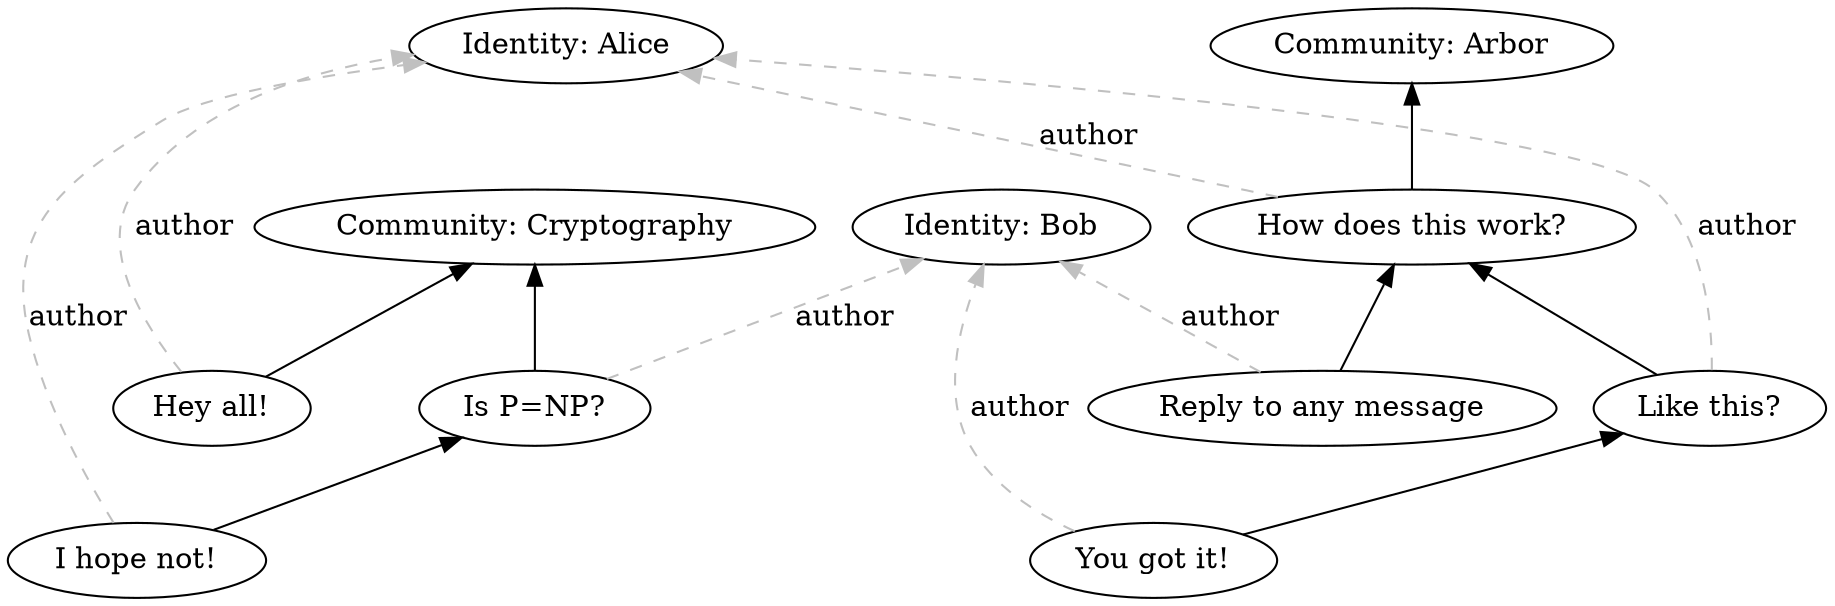 digraph forest {
    rankdir=BT
    IdentityA [rank=0,label="Identity: Alice"]
    IdentityB [rank=0,label="Identity: Bob"]
    CommunityA [rank=0,label="Community: Cryptography"]
    CommunityB [rank=0,label="Community: Arbor"]

    ReplyA [rank=1,label="Hey all!"]
    ReplyB [rank=1,label="Is P=NP?"]
    ReplyC [rank=2,label="I hope not!"]

    ReplyD [rank=1,label="How does this work?"]
    ReplyE [rank=2,label="Reply to any message"]
    ReplyF [rank=2,label="Like this?"]
    ReplyG [rank=3,label="You got it!"]
    
    ReplyA -> CommunityA
    ReplyA -> IdentityA [label="author",color="gray",style="dashed"]
    ReplyB -> CommunityA
    ReplyB -> IdentityB [label="author",color="gray",style="dashed"]
    ReplyC -> ReplyB
    ReplyC -> IdentityA [label="author",color="gray",style="dashed"]
    
    ReplyD -> CommunityB
    ReplyD -> IdentityA [label="author",color="gray",style="dashed"]
    ReplyE -> ReplyD
    ReplyE -> IdentityB [label="author",color="gray",style="dashed"]
    ReplyF -> ReplyD
    ReplyF -> IdentityA [label="author",color="gray",style="dashed"]
    ReplyG -> ReplyF
    ReplyG -> IdentityB [label="author",color="gray",style="dashed"]
}
